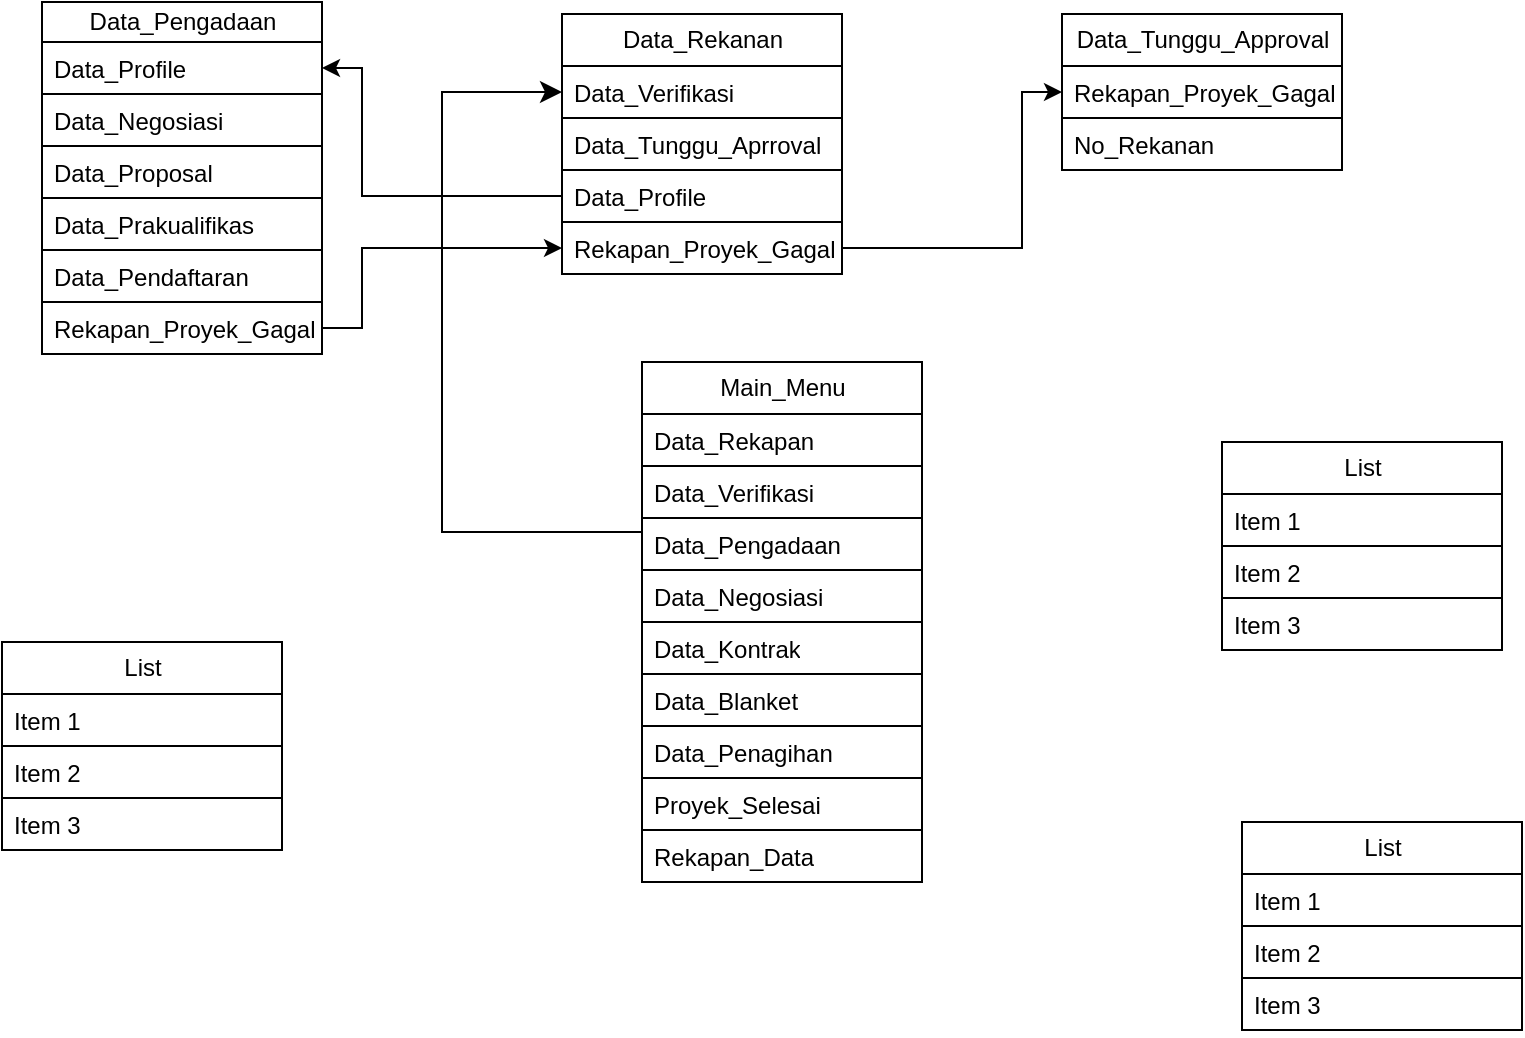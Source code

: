 <mxfile version="24.9.1">
  <diagram name="Page-1" id="Jx5qdRL_qz4iArre7IA9">
    <mxGraphModel dx="1221" dy="652" grid="1" gridSize="10" guides="1" tooltips="1" connect="1" arrows="1" fold="1" page="1" pageScale="1" pageWidth="850" pageHeight="1100" math="0" shadow="0">
      <root>
        <mxCell id="0" />
        <mxCell id="1" parent="0" />
        <mxCell id="KkuY7KhvXfa_Ole0gIs6-1" value="Main_Menu" style="swimlane;fontStyle=0;childLayout=stackLayout;horizontal=1;startSize=26;fillColor=none;horizontalStack=0;resizeParent=1;resizeParentMax=0;resizeLast=0;collapsible=1;marginBottom=0;html=1;" vertex="1" parent="1">
          <mxGeometry x="370" y="180" width="140" height="260" as="geometry" />
        </mxCell>
        <mxCell id="KkuY7KhvXfa_Ole0gIs6-2" value="Data_Rekapan" style="text;strokeColor=default;fillColor=none;align=left;verticalAlign=top;spacingLeft=4;spacingRight=4;overflow=hidden;rotatable=0;points=[[0,0.5],[1,0.5]];portConstraint=eastwest;whiteSpace=wrap;html=1;" vertex="1" parent="KkuY7KhvXfa_Ole0gIs6-1">
          <mxGeometry y="26" width="140" height="26" as="geometry" />
        </mxCell>
        <mxCell id="KkuY7KhvXfa_Ole0gIs6-3" value="Data_Verifikasi" style="text;strokeColor=default;fillColor=none;align=left;verticalAlign=top;spacingLeft=4;spacingRight=4;overflow=hidden;rotatable=0;points=[[0,0.5],[1,0.5]];portConstraint=eastwest;whiteSpace=wrap;html=1;" vertex="1" parent="KkuY7KhvXfa_Ole0gIs6-1">
          <mxGeometry y="52" width="140" height="26" as="geometry" />
        </mxCell>
        <mxCell id="KkuY7KhvXfa_Ole0gIs6-4" value="Data_Pengadaan" style="text;strokeColor=none;fillColor=none;align=left;verticalAlign=top;spacingLeft=4;spacingRight=4;overflow=hidden;rotatable=0;points=[[0,0.5],[1,0.5]];portConstraint=eastwest;whiteSpace=wrap;html=1;" vertex="1" parent="KkuY7KhvXfa_Ole0gIs6-1">
          <mxGeometry y="78" width="140" height="26" as="geometry" />
        </mxCell>
        <mxCell id="KkuY7KhvXfa_Ole0gIs6-58" value="Data_Negosiasi" style="text;strokeColor=default;fillColor=none;align=left;verticalAlign=top;spacingLeft=4;spacingRight=4;overflow=hidden;rotatable=0;points=[[0,0.5],[1,0.5]];portConstraint=eastwest;whiteSpace=wrap;html=1;" vertex="1" parent="KkuY7KhvXfa_Ole0gIs6-1">
          <mxGeometry y="104" width="140" height="26" as="geometry" />
        </mxCell>
        <mxCell id="KkuY7KhvXfa_Ole0gIs6-59" value="Data_Kontrak" style="text;strokeColor=default;fillColor=none;align=left;verticalAlign=top;spacingLeft=4;spacingRight=4;overflow=hidden;rotatable=0;points=[[0,0.5],[1,0.5]];portConstraint=eastwest;whiteSpace=wrap;html=1;" vertex="1" parent="KkuY7KhvXfa_Ole0gIs6-1">
          <mxGeometry y="130" width="140" height="26" as="geometry" />
        </mxCell>
        <mxCell id="KkuY7KhvXfa_Ole0gIs6-60" value="Data_Blanket" style="text;strokeColor=none;fillColor=none;align=left;verticalAlign=top;spacingLeft=4;spacingRight=4;overflow=hidden;rotatable=0;points=[[0,0.5],[1,0.5]];portConstraint=eastwest;whiteSpace=wrap;html=1;" vertex="1" parent="KkuY7KhvXfa_Ole0gIs6-1">
          <mxGeometry y="156" width="140" height="26" as="geometry" />
        </mxCell>
        <mxCell id="KkuY7KhvXfa_Ole0gIs6-61" value="Data_Penagihan" style="text;strokeColor=default;fillColor=none;align=left;verticalAlign=top;spacingLeft=4;spacingRight=4;overflow=hidden;rotatable=0;points=[[0,0.5],[1,0.5]];portConstraint=eastwest;whiteSpace=wrap;html=1;" vertex="1" parent="KkuY7KhvXfa_Ole0gIs6-1">
          <mxGeometry y="182" width="140" height="26" as="geometry" />
        </mxCell>
        <mxCell id="KkuY7KhvXfa_Ole0gIs6-62" value="Proyek_Selesai&amp;nbsp;" style="text;strokeColor=default;fillColor=none;align=left;verticalAlign=top;spacingLeft=4;spacingRight=4;overflow=hidden;rotatable=0;points=[[0,0.5],[1,0.5]];portConstraint=eastwest;whiteSpace=wrap;html=1;" vertex="1" parent="KkuY7KhvXfa_Ole0gIs6-1">
          <mxGeometry y="208" width="140" height="26" as="geometry" />
        </mxCell>
        <mxCell id="KkuY7KhvXfa_Ole0gIs6-63" value="Rekapan_Data" style="text;strokeColor=default;fillColor=none;align=left;verticalAlign=top;spacingLeft=4;spacingRight=4;overflow=hidden;rotatable=0;points=[[0,0.5],[1,0.5]];portConstraint=eastwest;whiteSpace=wrap;html=1;" vertex="1" parent="KkuY7KhvXfa_Ole0gIs6-1">
          <mxGeometry y="234" width="140" height="26" as="geometry" />
        </mxCell>
        <mxCell id="KkuY7KhvXfa_Ole0gIs6-21" value="Data_Tunggu_Approval" style="swimlane;fontStyle=0;childLayout=stackLayout;horizontal=1;startSize=26;fillColor=none;horizontalStack=0;resizeParent=1;resizeParentMax=0;resizeLast=0;collapsible=1;marginBottom=0;html=1;" vertex="1" parent="1">
          <mxGeometry x="580" y="6" width="140" height="78" as="geometry" />
        </mxCell>
        <mxCell id="KkuY7KhvXfa_Ole0gIs6-22" value="Rekapan_Proyek_Gagal" style="text;strokeColor=default;fillColor=none;align=left;verticalAlign=top;spacingLeft=4;spacingRight=4;overflow=hidden;rotatable=0;points=[[0,0.5],[1,0.5]];portConstraint=eastwest;whiteSpace=wrap;html=1;" vertex="1" parent="KkuY7KhvXfa_Ole0gIs6-21">
          <mxGeometry y="26" width="140" height="26" as="geometry" />
        </mxCell>
        <mxCell id="KkuY7KhvXfa_Ole0gIs6-23" value="No_Rekanan" style="text;strokeColor=default;fillColor=none;align=left;verticalAlign=top;spacingLeft=4;spacingRight=4;overflow=hidden;rotatable=0;points=[[0,0.5],[1,0.5]];portConstraint=eastwest;whiteSpace=wrap;html=1;" vertex="1" parent="KkuY7KhvXfa_Ole0gIs6-21">
          <mxGeometry y="52" width="140" height="26" as="geometry" />
        </mxCell>
        <mxCell id="KkuY7KhvXfa_Ole0gIs6-38" value="Data_Rekanan" style="swimlane;fontStyle=0;childLayout=stackLayout;horizontal=1;startSize=26;fillColor=none;horizontalStack=0;resizeParent=1;resizeParentMax=0;resizeLast=0;collapsible=1;marginBottom=0;html=1;" vertex="1" parent="1">
          <mxGeometry x="330" y="6" width="140" height="130" as="geometry" />
        </mxCell>
        <mxCell id="KkuY7KhvXfa_Ole0gIs6-39" value="Data_Verifikasi" style="text;strokeColor=default;fillColor=none;align=left;verticalAlign=top;spacingLeft=4;spacingRight=4;overflow=hidden;rotatable=0;points=[[0,0.5],[1,0.5]];portConstraint=eastwest;whiteSpace=wrap;html=1;" vertex="1" parent="KkuY7KhvXfa_Ole0gIs6-38">
          <mxGeometry y="26" width="140" height="26" as="geometry" />
        </mxCell>
        <mxCell id="KkuY7KhvXfa_Ole0gIs6-40" value="Data_Tunggu_Aprroval" style="text;strokeColor=default;fillColor=none;align=left;verticalAlign=top;spacingLeft=4;spacingRight=4;overflow=hidden;rotatable=0;points=[[0,0.5],[1,0.5]];portConstraint=eastwest;whiteSpace=wrap;html=1;" vertex="1" parent="KkuY7KhvXfa_Ole0gIs6-38">
          <mxGeometry y="52" width="140" height="26" as="geometry" />
        </mxCell>
        <mxCell id="KkuY7KhvXfa_Ole0gIs6-41" value="Data_Profile" style="text;strokeColor=none;fillColor=none;align=left;verticalAlign=top;spacingLeft=4;spacingRight=4;overflow=hidden;rotatable=0;points=[[0,0.5],[1,0.5]];portConstraint=eastwest;whiteSpace=wrap;html=1;" vertex="1" parent="KkuY7KhvXfa_Ole0gIs6-38">
          <mxGeometry y="78" width="140" height="26" as="geometry" />
        </mxCell>
        <mxCell id="KkuY7KhvXfa_Ole0gIs6-64" value="Rekapan_Proyek_Gagal" style="text;strokeColor=default;fillColor=none;align=left;verticalAlign=top;spacingLeft=4;spacingRight=4;overflow=hidden;rotatable=0;points=[[0,0.5],[1,0.5]];portConstraint=eastwest;whiteSpace=wrap;html=1;" vertex="1" parent="KkuY7KhvXfa_Ole0gIs6-38">
          <mxGeometry y="104" width="140" height="26" as="geometry" />
        </mxCell>
        <mxCell id="KkuY7KhvXfa_Ole0gIs6-42" value="Data_Pengadaan" style="swimlane;fontStyle=0;childLayout=stackLayout;horizontal=1;startSize=20;fillColor=none;horizontalStack=0;resizeParent=1;resizeParentMax=0;resizeLast=0;collapsible=1;marginBottom=0;html=1;" vertex="1" parent="1">
          <mxGeometry x="70" width="140" height="176" as="geometry" />
        </mxCell>
        <mxCell id="KkuY7KhvXfa_Ole0gIs6-43" value="Data_Profile" style="text;strokeColor=default;fillColor=none;align=left;verticalAlign=top;spacingLeft=4;spacingRight=4;overflow=hidden;rotatable=0;points=[[0,0.5],[1,0.5]];portConstraint=eastwest;whiteSpace=wrap;html=1;" vertex="1" parent="KkuY7KhvXfa_Ole0gIs6-42">
          <mxGeometry y="20" width="140" height="26" as="geometry" />
        </mxCell>
        <mxCell id="KkuY7KhvXfa_Ole0gIs6-44" value="Data_Negosiasi" style="text;strokeColor=default;fillColor=none;align=left;verticalAlign=top;spacingLeft=4;spacingRight=4;overflow=hidden;rotatable=0;points=[[0,0.5],[1,0.5]];portConstraint=eastwest;whiteSpace=wrap;html=1;" vertex="1" parent="KkuY7KhvXfa_Ole0gIs6-42">
          <mxGeometry y="46" width="140" height="26" as="geometry" />
        </mxCell>
        <mxCell id="KkuY7KhvXfa_Ole0gIs6-45" value="Data_Proposal" style="text;strokeColor=none;fillColor=none;align=left;verticalAlign=top;spacingLeft=4;spacingRight=4;overflow=hidden;rotatable=0;points=[[0,0.5],[1,0.5]];portConstraint=eastwest;whiteSpace=wrap;html=1;" vertex="1" parent="KkuY7KhvXfa_Ole0gIs6-42">
          <mxGeometry y="72" width="140" height="26" as="geometry" />
        </mxCell>
        <mxCell id="KkuY7KhvXfa_Ole0gIs6-68" value="Data_Prakualifikas" style="text;strokeColor=default;fillColor=none;align=left;verticalAlign=top;spacingLeft=4;spacingRight=4;overflow=hidden;rotatable=0;points=[[0,0.5],[1,0.5]];portConstraint=eastwest;whiteSpace=wrap;html=1;" vertex="1" parent="KkuY7KhvXfa_Ole0gIs6-42">
          <mxGeometry y="98" width="140" height="26" as="geometry" />
        </mxCell>
        <mxCell id="KkuY7KhvXfa_Ole0gIs6-67" value="Data_Pendaftaran" style="text;strokeColor=none;fillColor=none;align=left;verticalAlign=top;spacingLeft=4;spacingRight=4;overflow=hidden;rotatable=0;points=[[0,0.5],[1,0.5]];portConstraint=eastwest;whiteSpace=wrap;html=1;" vertex="1" parent="KkuY7KhvXfa_Ole0gIs6-42">
          <mxGeometry y="124" width="140" height="26" as="geometry" />
        </mxCell>
        <mxCell id="KkuY7KhvXfa_Ole0gIs6-69" value="Rekapan_Proyek_Gagal" style="text;strokeColor=default;fillColor=none;align=left;verticalAlign=top;spacingLeft=4;spacingRight=4;overflow=hidden;rotatable=0;points=[[0,0.5],[1,0.5]];portConstraint=eastwest;whiteSpace=wrap;html=1;" vertex="1" parent="KkuY7KhvXfa_Ole0gIs6-42">
          <mxGeometry y="150" width="140" height="26" as="geometry" />
        </mxCell>
        <mxCell id="KkuY7KhvXfa_Ole0gIs6-46" value="List" style="swimlane;fontStyle=0;childLayout=stackLayout;horizontal=1;startSize=26;fillColor=none;horizontalStack=0;resizeParent=1;resizeParentMax=0;resizeLast=0;collapsible=1;marginBottom=0;html=1;" vertex="1" parent="1">
          <mxGeometry x="660" y="220" width="140" height="104" as="geometry" />
        </mxCell>
        <mxCell id="KkuY7KhvXfa_Ole0gIs6-47" value="Item 1" style="text;strokeColor=default;fillColor=none;align=left;verticalAlign=top;spacingLeft=4;spacingRight=4;overflow=hidden;rotatable=0;points=[[0,0.5],[1,0.5]];portConstraint=eastwest;whiteSpace=wrap;html=1;" vertex="1" parent="KkuY7KhvXfa_Ole0gIs6-46">
          <mxGeometry y="26" width="140" height="26" as="geometry" />
        </mxCell>
        <mxCell id="KkuY7KhvXfa_Ole0gIs6-48" value="Item 2" style="text;strokeColor=default;fillColor=none;align=left;verticalAlign=top;spacingLeft=4;spacingRight=4;overflow=hidden;rotatable=0;points=[[0,0.5],[1,0.5]];portConstraint=eastwest;whiteSpace=wrap;html=1;" vertex="1" parent="KkuY7KhvXfa_Ole0gIs6-46">
          <mxGeometry y="52" width="140" height="26" as="geometry" />
        </mxCell>
        <mxCell id="KkuY7KhvXfa_Ole0gIs6-49" value="Item 3" style="text;strokeColor=none;fillColor=none;align=left;verticalAlign=top;spacingLeft=4;spacingRight=4;overflow=hidden;rotatable=0;points=[[0,0.5],[1,0.5]];portConstraint=eastwest;whiteSpace=wrap;html=1;" vertex="1" parent="KkuY7KhvXfa_Ole0gIs6-46">
          <mxGeometry y="78" width="140" height="26" as="geometry" />
        </mxCell>
        <mxCell id="KkuY7KhvXfa_Ole0gIs6-50" value="List" style="swimlane;fontStyle=0;childLayout=stackLayout;horizontal=1;startSize=26;fillColor=none;horizontalStack=0;resizeParent=1;resizeParentMax=0;resizeLast=0;collapsible=1;marginBottom=0;html=1;" vertex="1" parent="1">
          <mxGeometry x="670" y="410" width="140" height="104" as="geometry" />
        </mxCell>
        <mxCell id="KkuY7KhvXfa_Ole0gIs6-51" value="Item 1" style="text;strokeColor=default;fillColor=none;align=left;verticalAlign=top;spacingLeft=4;spacingRight=4;overflow=hidden;rotatable=0;points=[[0,0.5],[1,0.5]];portConstraint=eastwest;whiteSpace=wrap;html=1;" vertex="1" parent="KkuY7KhvXfa_Ole0gIs6-50">
          <mxGeometry y="26" width="140" height="26" as="geometry" />
        </mxCell>
        <mxCell id="KkuY7KhvXfa_Ole0gIs6-52" value="Item 2" style="text;strokeColor=default;fillColor=none;align=left;verticalAlign=top;spacingLeft=4;spacingRight=4;overflow=hidden;rotatable=0;points=[[0,0.5],[1,0.5]];portConstraint=eastwest;whiteSpace=wrap;html=1;" vertex="1" parent="KkuY7KhvXfa_Ole0gIs6-50">
          <mxGeometry y="52" width="140" height="26" as="geometry" />
        </mxCell>
        <mxCell id="KkuY7KhvXfa_Ole0gIs6-53" value="Item 3" style="text;strokeColor=none;fillColor=none;align=left;verticalAlign=top;spacingLeft=4;spacingRight=4;overflow=hidden;rotatable=0;points=[[0,0.5],[1,0.5]];portConstraint=eastwest;whiteSpace=wrap;html=1;" vertex="1" parent="KkuY7KhvXfa_Ole0gIs6-50">
          <mxGeometry y="78" width="140" height="26" as="geometry" />
        </mxCell>
        <mxCell id="KkuY7KhvXfa_Ole0gIs6-54" value="List" style="swimlane;fontStyle=0;childLayout=stackLayout;horizontal=1;startSize=26;fillColor=none;horizontalStack=0;resizeParent=1;resizeParentMax=0;resizeLast=0;collapsible=1;marginBottom=0;html=1;" vertex="1" parent="1">
          <mxGeometry x="50" y="320" width="140" height="104" as="geometry" />
        </mxCell>
        <mxCell id="KkuY7KhvXfa_Ole0gIs6-55" value="Item 1" style="text;strokeColor=default;fillColor=none;align=left;verticalAlign=top;spacingLeft=4;spacingRight=4;overflow=hidden;rotatable=0;points=[[0,0.5],[1,0.5]];portConstraint=eastwest;whiteSpace=wrap;html=1;" vertex="1" parent="KkuY7KhvXfa_Ole0gIs6-54">
          <mxGeometry y="26" width="140" height="26" as="geometry" />
        </mxCell>
        <mxCell id="KkuY7KhvXfa_Ole0gIs6-56" value="Item 2" style="text;strokeColor=default;fillColor=none;align=left;verticalAlign=top;spacingLeft=4;spacingRight=4;overflow=hidden;rotatable=0;points=[[0,0.5],[1,0.5]];portConstraint=eastwest;whiteSpace=wrap;html=1;" vertex="1" parent="KkuY7KhvXfa_Ole0gIs6-54">
          <mxGeometry y="52" width="140" height="26" as="geometry" />
        </mxCell>
        <mxCell id="KkuY7KhvXfa_Ole0gIs6-57" value="Item 3" style="text;strokeColor=none;fillColor=none;align=left;verticalAlign=top;spacingLeft=4;spacingRight=4;overflow=hidden;rotatable=0;points=[[0,0.5],[1,0.5]];portConstraint=eastwest;whiteSpace=wrap;html=1;" vertex="1" parent="KkuY7KhvXfa_Ole0gIs6-54">
          <mxGeometry y="78" width="140" height="26" as="geometry" />
        </mxCell>
        <mxCell id="KkuY7KhvXfa_Ole0gIs6-65" value="" style="edgeStyle=segmentEdgeStyle;endArrow=classic;html=1;curved=0;rounded=0;endSize=8;startSize=8;exitX=0;exitY=0.5;exitDx=0;exitDy=0;entryX=0;entryY=0.5;entryDx=0;entryDy=0;" edge="1" parent="1" source="KkuY7KhvXfa_Ole0gIs6-3" target="KkuY7KhvXfa_Ole0gIs6-39">
          <mxGeometry width="50" height="50" relative="1" as="geometry">
            <mxPoint x="400" y="230" as="sourcePoint" />
            <mxPoint x="450" y="180" as="targetPoint" />
            <Array as="points">
              <mxPoint x="270" y="265" />
              <mxPoint x="270" y="45" />
            </Array>
          </mxGeometry>
        </mxCell>
        <mxCell id="KkuY7KhvXfa_Ole0gIs6-66" value="" style="endArrow=classic;html=1;rounded=0;exitX=1;exitY=0.5;exitDx=0;exitDy=0;entryX=0;entryY=0.5;entryDx=0;entryDy=0;" edge="1" parent="1" source="KkuY7KhvXfa_Ole0gIs6-64" target="KkuY7KhvXfa_Ole0gIs6-22">
          <mxGeometry width="50" height="50" relative="1" as="geometry">
            <mxPoint x="400" y="230" as="sourcePoint" />
            <mxPoint x="450" y="180" as="targetPoint" />
            <Array as="points">
              <mxPoint x="510" y="123" />
              <mxPoint x="560" y="123" />
              <mxPoint x="560" y="45" />
            </Array>
          </mxGeometry>
        </mxCell>
        <mxCell id="KkuY7KhvXfa_Ole0gIs6-70" value="" style="endArrow=classic;html=1;rounded=0;exitX=0;exitY=0.5;exitDx=0;exitDy=0;entryX=1;entryY=0.5;entryDx=0;entryDy=0;" edge="1" parent="1" source="KkuY7KhvXfa_Ole0gIs6-41" target="KkuY7KhvXfa_Ole0gIs6-43">
          <mxGeometry width="50" height="50" relative="1" as="geometry">
            <mxPoint x="400" y="140" as="sourcePoint" />
            <mxPoint x="450" y="90" as="targetPoint" />
            <Array as="points">
              <mxPoint x="230" y="97" />
              <mxPoint x="230" y="33" />
            </Array>
          </mxGeometry>
        </mxCell>
        <mxCell id="KkuY7KhvXfa_Ole0gIs6-71" value="" style="endArrow=classic;html=1;rounded=0;exitX=1;exitY=0.5;exitDx=0;exitDy=0;entryX=0;entryY=0.5;entryDx=0;entryDy=0;" edge="1" parent="1" source="KkuY7KhvXfa_Ole0gIs6-69" target="KkuY7KhvXfa_Ole0gIs6-64">
          <mxGeometry width="50" height="50" relative="1" as="geometry">
            <mxPoint x="400" y="140" as="sourcePoint" />
            <mxPoint x="320" y="130" as="targetPoint" />
            <Array as="points">
              <mxPoint x="230" y="163" />
              <mxPoint x="230" y="123" />
            </Array>
          </mxGeometry>
        </mxCell>
      </root>
    </mxGraphModel>
  </diagram>
</mxfile>
